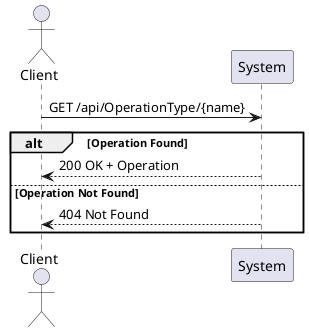 @startuml OperationTypeSearchByNameSSD
actor Client
participant "System" as System

Client -> System : GET /api/OperationType/{name}

alt Operation Found
    System --> Client : 200 OK + Operation
else Operation Not Found 
    System --> Client : 404 Not Found
end

@enduml